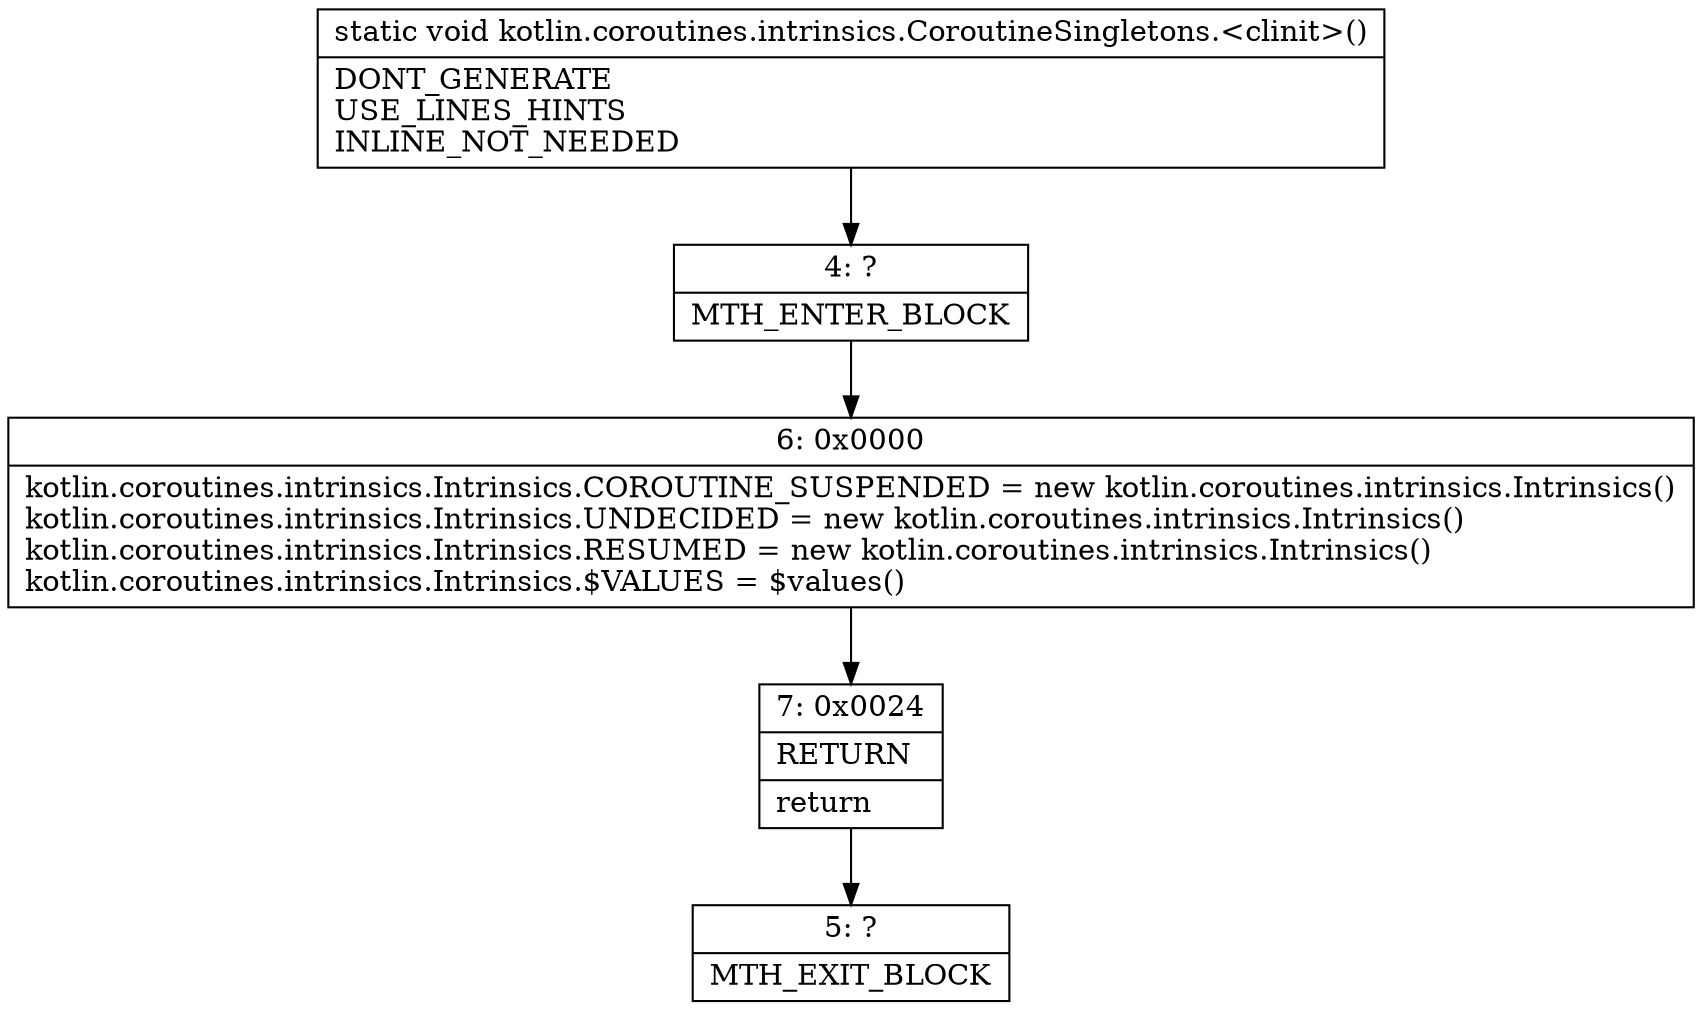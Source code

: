 digraph "CFG forkotlin.coroutines.intrinsics.CoroutineSingletons.\<clinit\>()V" {
Node_4 [shape=record,label="{4\:\ ?|MTH_ENTER_BLOCK\l}"];
Node_6 [shape=record,label="{6\:\ 0x0000|kotlin.coroutines.intrinsics.Intrinsics.COROUTINE_SUSPENDED = new kotlin.coroutines.intrinsics.Intrinsics()\lkotlin.coroutines.intrinsics.Intrinsics.UNDECIDED = new kotlin.coroutines.intrinsics.Intrinsics()\lkotlin.coroutines.intrinsics.Intrinsics.RESUMED = new kotlin.coroutines.intrinsics.Intrinsics()\lkotlin.coroutines.intrinsics.Intrinsics.$VALUES = $values()\l}"];
Node_7 [shape=record,label="{7\:\ 0x0024|RETURN\l|return\l}"];
Node_5 [shape=record,label="{5\:\ ?|MTH_EXIT_BLOCK\l}"];
MethodNode[shape=record,label="{static void kotlin.coroutines.intrinsics.CoroutineSingletons.\<clinit\>()  | DONT_GENERATE\lUSE_LINES_HINTS\lINLINE_NOT_NEEDED\l}"];
MethodNode -> Node_4;Node_4 -> Node_6;
Node_6 -> Node_7;
Node_7 -> Node_5;
}

